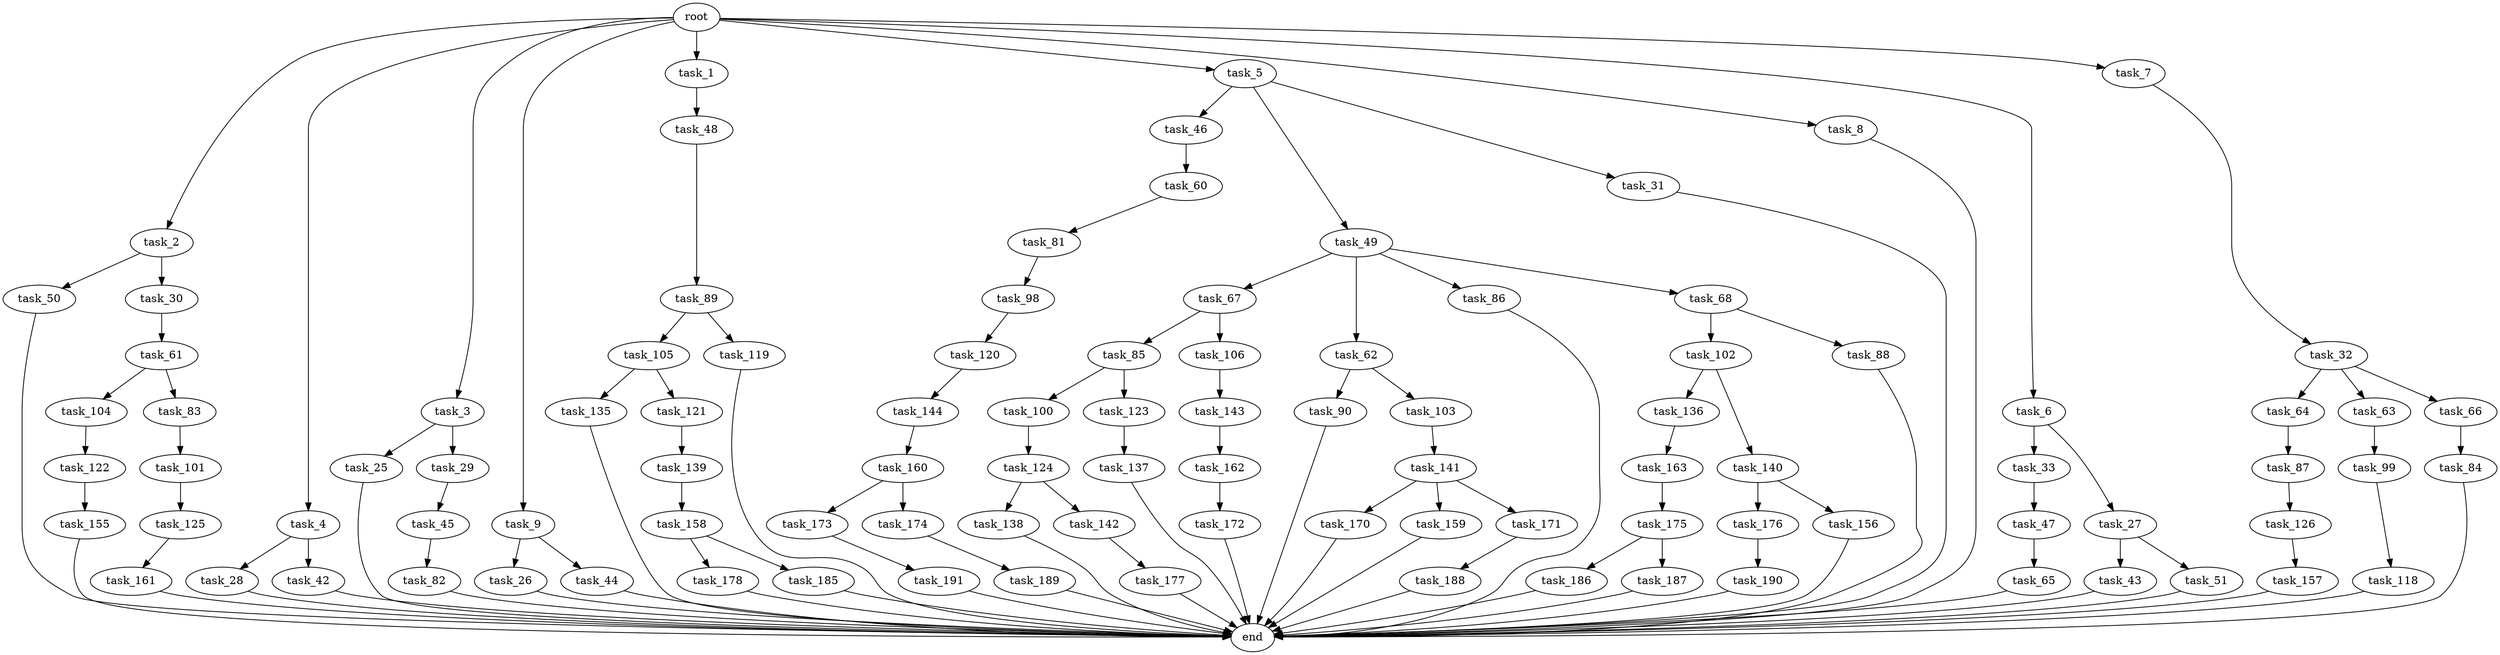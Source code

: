 digraph G {
  task_118 [size="841813590.016000"];
  task_102 [size="274877906.944000"];
  task_65 [size="618475290.624000"];
  task_176 [size="618475290.624000"];
  task_67 [size="841813590.016000"];
  task_156 [size="618475290.624000"];
  task_162 [size="618475290.624000"];
  task_158 [size="274877906.944000"];
  task_105 [size="1717986918.400000"];
  task_119 [size="1717986918.400000"];
  task_45 [size="1099511627.776000"];
  task_25 [size="1717986918.400000"];
  task_144 [size="841813590.016000"];
  task_46 [size="274877906.944000"];
  task_177 [size="1391569403.904000"];
  task_135 [size="154618822.656000"];
  task_170 [size="274877906.944000"];
  task_82 [size="429496729.600000"];
  task_139 [size="1099511627.776000"];
  task_28 [size="1717986918.400000"];
  task_50 [size="1391569403.904000"];
  task_62 [size="841813590.016000"];
  task_49 [size="274877906.944000"];
  task_136 [size="429496729.600000"];
  task_157 [size="68719476.736000"];
  task_90 [size="841813590.016000"];
  task_155 [size="154618822.656000"];
  task_121 [size="154618822.656000"];
  task_140 [size="429496729.600000"];
  task_190 [size="841813590.016000"];
  task_122 [size="274877906.944000"];
  task_126 [size="429496729.600000"];
  task_159 [size="274877906.944000"];
  task_2 [size="2.048000"];
  task_191 [size="1391569403.904000"];
  task_42 [size="1717986918.400000"];
  task_186 [size="841813590.016000"];
  task_30 [size="1391569403.904000"];
  task_31 [size="274877906.944000"];
  task_160 [size="1099511627.776000"];
  task_104 [size="1099511627.776000"];
  task_33 [size="154618822.656000"];
  task_4 [size="2.048000"];
  task_48 [size="618475290.624000"];
  task_27 [size="154618822.656000"];
  task_64 [size="429496729.600000"];
  task_85 [size="274877906.944000"];
  task_100 [size="154618822.656000"];
  task_138 [size="274877906.944000"];
  task_173 [size="274877906.944000"];
  task_172 [size="618475290.624000"];
  task_106 [size="274877906.944000"];
  task_89 [size="68719476.736000"];
  task_3 [size="2.048000"];
  task_9 [size="2.048000"];
  task_32 [size="841813590.016000"];
  task_143 [size="154618822.656000"];
  task_163 [size="68719476.736000"];
  task_174 [size="274877906.944000"];
  task_171 [size="274877906.944000"];
  task_86 [size="841813590.016000"];
  task_189 [size="1391569403.904000"];
  task_101 [size="154618822.656000"];
  task_1 [size="2.048000"];
  task_26 [size="154618822.656000"];
  task_99 [size="1391569403.904000"];
  task_44 [size="154618822.656000"];
  task_5 [size="2.048000"];
  task_88 [size="274877906.944000"];
  end [size="0.000000"];
  task_8 [size="2.048000"];
  task_87 [size="154618822.656000"];
  task_141 [size="618475290.624000"];
  task_83 [size="1099511627.776000"];
  task_63 [size="429496729.600000"];
  task_84 [size="1099511627.776000"];
  task_142 [size="274877906.944000"];
  task_29 [size="1717986918.400000"];
  task_43 [size="841813590.016000"];
  task_178 [size="618475290.624000"];
  root [size="0.000000"];
  task_187 [size="841813590.016000"];
  task_47 [size="274877906.944000"];
  task_123 [size="154618822.656000"];
  task_120 [size="841813590.016000"];
  task_6 [size="2.048000"];
  task_7 [size="2.048000"];
  task_185 [size="618475290.624000"];
  task_61 [size="274877906.944000"];
  task_175 [size="1717986918.400000"];
  task_188 [size="274877906.944000"];
  task_81 [size="1391569403.904000"];
  task_161 [size="68719476.736000"];
  task_98 [size="429496729.600000"];
  task_51 [size="841813590.016000"];
  task_125 [size="274877906.944000"];
  task_124 [size="841813590.016000"];
  task_137 [size="274877906.944000"];
  task_68 [size="841813590.016000"];
  task_60 [size="1717986918.400000"];
  task_66 [size="429496729.600000"];
  task_103 [size="841813590.016000"];

  task_118 -> end [size="1.000000"];
  task_102 -> task_136 [size="209715200.000000"];
  task_102 -> task_140 [size="209715200.000000"];
  task_65 -> end [size="1.000000"];
  task_176 -> task_190 [size="411041792.000000"];
  task_67 -> task_106 [size="134217728.000000"];
  task_67 -> task_85 [size="134217728.000000"];
  task_156 -> end [size="1.000000"];
  task_162 -> task_172 [size="301989888.000000"];
  task_158 -> task_178 [size="301989888.000000"];
  task_158 -> task_185 [size="301989888.000000"];
  task_105 -> task_135 [size="75497472.000000"];
  task_105 -> task_121 [size="75497472.000000"];
  task_119 -> end [size="1.000000"];
  task_45 -> task_82 [size="209715200.000000"];
  task_25 -> end [size="1.000000"];
  task_144 -> task_160 [size="536870912.000000"];
  task_46 -> task_60 [size="838860800.000000"];
  task_177 -> end [size="1.000000"];
  task_135 -> end [size="1.000000"];
  task_170 -> end [size="1.000000"];
  task_82 -> end [size="1.000000"];
  task_139 -> task_158 [size="134217728.000000"];
  task_28 -> end [size="1.000000"];
  task_50 -> end [size="1.000000"];
  task_62 -> task_103 [size="411041792.000000"];
  task_62 -> task_90 [size="411041792.000000"];
  task_49 -> task_86 [size="411041792.000000"];
  task_49 -> task_68 [size="411041792.000000"];
  task_49 -> task_62 [size="411041792.000000"];
  task_49 -> task_67 [size="411041792.000000"];
  task_136 -> task_163 [size="33554432.000000"];
  task_157 -> end [size="1.000000"];
  task_90 -> end [size="1.000000"];
  task_155 -> end [size="1.000000"];
  task_121 -> task_139 [size="536870912.000000"];
  task_140 -> task_156 [size="301989888.000000"];
  task_140 -> task_176 [size="301989888.000000"];
  task_190 -> end [size="1.000000"];
  task_122 -> task_155 [size="75497472.000000"];
  task_126 -> task_157 [size="33554432.000000"];
  task_159 -> end [size="1.000000"];
  task_2 -> task_30 [size="679477248.000000"];
  task_2 -> task_50 [size="679477248.000000"];
  task_191 -> end [size="1.000000"];
  task_42 -> end [size="1.000000"];
  task_186 -> end [size="1.000000"];
  task_30 -> task_61 [size="134217728.000000"];
  task_31 -> end [size="1.000000"];
  task_160 -> task_173 [size="134217728.000000"];
  task_160 -> task_174 [size="134217728.000000"];
  task_104 -> task_122 [size="134217728.000000"];
  task_33 -> task_47 [size="134217728.000000"];
  task_4 -> task_42 [size="838860800.000000"];
  task_4 -> task_28 [size="838860800.000000"];
  task_48 -> task_89 [size="33554432.000000"];
  task_27 -> task_43 [size="411041792.000000"];
  task_27 -> task_51 [size="411041792.000000"];
  task_64 -> task_87 [size="75497472.000000"];
  task_85 -> task_123 [size="75497472.000000"];
  task_85 -> task_100 [size="75497472.000000"];
  task_100 -> task_124 [size="411041792.000000"];
  task_138 -> end [size="1.000000"];
  task_173 -> task_191 [size="679477248.000000"];
  task_172 -> end [size="1.000000"];
  task_106 -> task_143 [size="75497472.000000"];
  task_89 -> task_105 [size="838860800.000000"];
  task_89 -> task_119 [size="838860800.000000"];
  task_3 -> task_29 [size="838860800.000000"];
  task_3 -> task_25 [size="838860800.000000"];
  task_9 -> task_26 [size="75497472.000000"];
  task_9 -> task_44 [size="75497472.000000"];
  task_32 -> task_63 [size="209715200.000000"];
  task_32 -> task_66 [size="209715200.000000"];
  task_32 -> task_64 [size="209715200.000000"];
  task_143 -> task_162 [size="301989888.000000"];
  task_163 -> task_175 [size="838860800.000000"];
  task_174 -> task_189 [size="679477248.000000"];
  task_171 -> task_188 [size="134217728.000000"];
  task_86 -> end [size="1.000000"];
  task_189 -> end [size="1.000000"];
  task_101 -> task_125 [size="134217728.000000"];
  task_1 -> task_48 [size="301989888.000000"];
  task_26 -> end [size="1.000000"];
  task_99 -> task_118 [size="411041792.000000"];
  task_44 -> end [size="1.000000"];
  task_5 -> task_31 [size="134217728.000000"];
  task_5 -> task_46 [size="134217728.000000"];
  task_5 -> task_49 [size="134217728.000000"];
  task_88 -> end [size="1.000000"];
  task_8 -> end [size="1.000000"];
  task_87 -> task_126 [size="209715200.000000"];
  task_141 -> task_170 [size="134217728.000000"];
  task_141 -> task_159 [size="134217728.000000"];
  task_141 -> task_171 [size="134217728.000000"];
  task_83 -> task_101 [size="75497472.000000"];
  task_63 -> task_99 [size="679477248.000000"];
  task_84 -> end [size="1.000000"];
  task_142 -> task_177 [size="679477248.000000"];
  task_29 -> task_45 [size="536870912.000000"];
  task_43 -> end [size="1.000000"];
  task_178 -> end [size="1.000000"];
  root -> task_2 [size="1.000000"];
  root -> task_6 [size="1.000000"];
  root -> task_4 [size="1.000000"];
  root -> task_5 [size="1.000000"];
  root -> task_3 [size="1.000000"];
  root -> task_9 [size="1.000000"];
  root -> task_8 [size="1.000000"];
  root -> task_7 [size="1.000000"];
  root -> task_1 [size="1.000000"];
  task_187 -> end [size="1.000000"];
  task_47 -> task_65 [size="301989888.000000"];
  task_123 -> task_137 [size="134217728.000000"];
  task_120 -> task_144 [size="411041792.000000"];
  task_6 -> task_33 [size="75497472.000000"];
  task_6 -> task_27 [size="75497472.000000"];
  task_7 -> task_32 [size="411041792.000000"];
  task_185 -> end [size="1.000000"];
  task_61 -> task_104 [size="536870912.000000"];
  task_61 -> task_83 [size="536870912.000000"];
  task_175 -> task_186 [size="411041792.000000"];
  task_175 -> task_187 [size="411041792.000000"];
  task_188 -> end [size="1.000000"];
  task_81 -> task_98 [size="209715200.000000"];
  task_161 -> end [size="1.000000"];
  task_98 -> task_120 [size="411041792.000000"];
  task_51 -> end [size="1.000000"];
  task_125 -> task_161 [size="33554432.000000"];
  task_124 -> task_138 [size="134217728.000000"];
  task_124 -> task_142 [size="134217728.000000"];
  task_137 -> end [size="1.000000"];
  task_68 -> task_102 [size="134217728.000000"];
  task_68 -> task_88 [size="134217728.000000"];
  task_60 -> task_81 [size="679477248.000000"];
  task_66 -> task_84 [size="536870912.000000"];
  task_103 -> task_141 [size="301989888.000000"];
}
